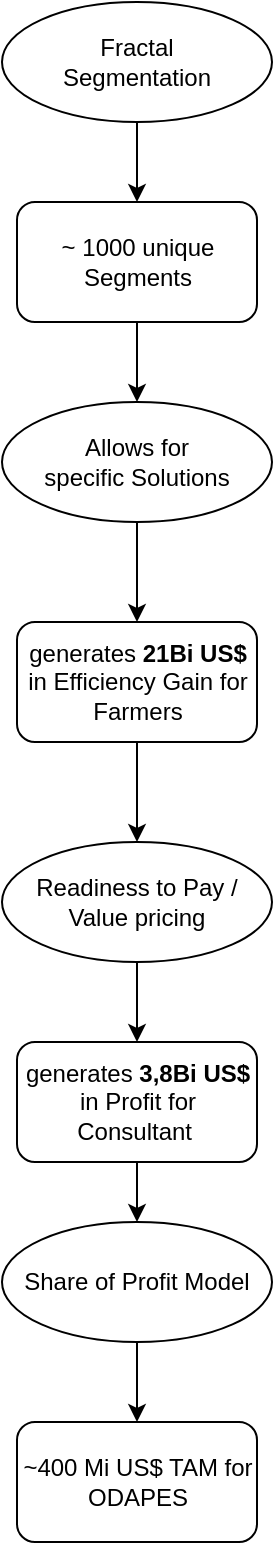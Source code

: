 <mxfile version="20.0.4" type="github">
  <diagram id="jJqFCaBXVRWzkiOJzLUA" name="Page-1">
    <mxGraphModel dx="2246" dy="1306" grid="1" gridSize="10" guides="1" tooltips="1" connect="1" arrows="1" fold="1" page="1" pageScale="1" pageWidth="850" pageHeight="1100" math="0" shadow="0">
      <root>
        <mxCell id="0" />
        <mxCell id="1" parent="0" />
        <mxCell id="Mi277FUsmbijiGBwdZm--33" style="edgeStyle=orthogonalEdgeStyle;rounded=0;orthogonalLoop=1;jettySize=auto;html=1;exitX=0.5;exitY=1;exitDx=0;exitDy=0;" edge="1" parent="1" source="Mi277FUsmbijiGBwdZm--2" target="Mi277FUsmbijiGBwdZm--26">
          <mxGeometry relative="1" as="geometry" />
        </mxCell>
        <mxCell id="Mi277FUsmbijiGBwdZm--2" value="~ 1000 unique Segments" style="rounded=1;whiteSpace=wrap;html=1;" vertex="1" parent="1">
          <mxGeometry x="367.5" y="200" width="120" height="60" as="geometry" />
        </mxCell>
        <mxCell id="Mi277FUsmbijiGBwdZm--32" style="edgeStyle=orthogonalEdgeStyle;rounded=0;orthogonalLoop=1;jettySize=auto;html=1;exitX=0.5;exitY=1;exitDx=0;exitDy=0;entryX=0.5;entryY=0;entryDx=0;entryDy=0;" edge="1" parent="1" source="Mi277FUsmbijiGBwdZm--9" target="Mi277FUsmbijiGBwdZm--2">
          <mxGeometry relative="1" as="geometry" />
        </mxCell>
        <mxCell id="Mi277FUsmbijiGBwdZm--9" value="Fractal &lt;br&gt;Segmentation" style="ellipse;whiteSpace=wrap;html=1;" vertex="1" parent="1">
          <mxGeometry x="360" y="100" width="135" height="60" as="geometry" />
        </mxCell>
        <mxCell id="Mi277FUsmbijiGBwdZm--34" style="edgeStyle=orthogonalEdgeStyle;rounded=0;orthogonalLoop=1;jettySize=auto;html=1;exitX=0.5;exitY=1;exitDx=0;exitDy=0;entryX=0.5;entryY=0;entryDx=0;entryDy=0;" edge="1" parent="1" source="Mi277FUsmbijiGBwdZm--26" target="Mi277FUsmbijiGBwdZm--28">
          <mxGeometry relative="1" as="geometry" />
        </mxCell>
        <mxCell id="Mi277FUsmbijiGBwdZm--26" value="Allows for &lt;br&gt;specific Solutions" style="ellipse;whiteSpace=wrap;html=1;" vertex="1" parent="1">
          <mxGeometry x="360" y="300" width="135" height="60" as="geometry" />
        </mxCell>
        <mxCell id="Mi277FUsmbijiGBwdZm--36" style="edgeStyle=orthogonalEdgeStyle;rounded=0;orthogonalLoop=1;jettySize=auto;html=1;exitX=0.5;exitY=1;exitDx=0;exitDy=0;entryX=0.5;entryY=0;entryDx=0;entryDy=0;" edge="1" parent="1" source="Mi277FUsmbijiGBwdZm--27" target="Mi277FUsmbijiGBwdZm--29">
          <mxGeometry relative="1" as="geometry" />
        </mxCell>
        <mxCell id="Mi277FUsmbijiGBwdZm--27" value="Readiness to Pay / Value pricing" style="ellipse;whiteSpace=wrap;html=1;" vertex="1" parent="1">
          <mxGeometry x="360" y="520" width="135" height="60" as="geometry" />
        </mxCell>
        <mxCell id="Mi277FUsmbijiGBwdZm--35" style="edgeStyle=orthogonalEdgeStyle;rounded=0;orthogonalLoop=1;jettySize=auto;html=1;exitX=0.5;exitY=1;exitDx=0;exitDy=0;entryX=0.5;entryY=0;entryDx=0;entryDy=0;" edge="1" parent="1" source="Mi277FUsmbijiGBwdZm--28" target="Mi277FUsmbijiGBwdZm--27">
          <mxGeometry relative="1" as="geometry" />
        </mxCell>
        <mxCell id="Mi277FUsmbijiGBwdZm--28" value="generates &lt;b&gt;21Bi US$&lt;/b&gt; in Efficiency Gain for Farmers" style="rounded=1;whiteSpace=wrap;html=1;" vertex="1" parent="1">
          <mxGeometry x="367.5" y="410" width="120" height="60" as="geometry" />
        </mxCell>
        <mxCell id="Mi277FUsmbijiGBwdZm--37" style="edgeStyle=orthogonalEdgeStyle;rounded=0;orthogonalLoop=1;jettySize=auto;html=1;exitX=0.5;exitY=1;exitDx=0;exitDy=0;" edge="1" parent="1" source="Mi277FUsmbijiGBwdZm--29" target="Mi277FUsmbijiGBwdZm--30">
          <mxGeometry relative="1" as="geometry" />
        </mxCell>
        <mxCell id="Mi277FUsmbijiGBwdZm--29" value="generates &lt;b&gt;3,8Bi US$&lt;/b&gt; in Profit for Consultant&amp;nbsp;" style="rounded=1;whiteSpace=wrap;html=1;" vertex="1" parent="1">
          <mxGeometry x="367.5" y="620" width="120" height="60" as="geometry" />
        </mxCell>
        <mxCell id="Mi277FUsmbijiGBwdZm--38" style="edgeStyle=orthogonalEdgeStyle;rounded=0;orthogonalLoop=1;jettySize=auto;html=1;exitX=0.5;exitY=1;exitDx=0;exitDy=0;" edge="1" parent="1" source="Mi277FUsmbijiGBwdZm--30" target="Mi277FUsmbijiGBwdZm--31">
          <mxGeometry relative="1" as="geometry" />
        </mxCell>
        <mxCell id="Mi277FUsmbijiGBwdZm--30" value="Share of Profit Model" style="ellipse;whiteSpace=wrap;html=1;" vertex="1" parent="1">
          <mxGeometry x="360" y="710" width="135" height="60" as="geometry" />
        </mxCell>
        <mxCell id="Mi277FUsmbijiGBwdZm--31" value="~400 Mi US$ TAM for ODAPES" style="rounded=1;whiteSpace=wrap;html=1;" vertex="1" parent="1">
          <mxGeometry x="367.5" y="810" width="120" height="60" as="geometry" />
        </mxCell>
      </root>
    </mxGraphModel>
  </diagram>
</mxfile>
